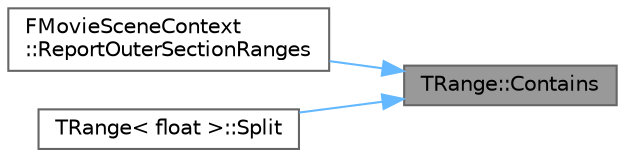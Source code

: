 digraph "TRange::Contains"
{
 // INTERACTIVE_SVG=YES
 // LATEX_PDF_SIZE
  bgcolor="transparent";
  edge [fontname=Helvetica,fontsize=10,labelfontname=Helvetica,labelfontsize=10];
  node [fontname=Helvetica,fontsize=10,shape=box,height=0.2,width=0.4];
  rankdir="RL";
  Node1 [id="Node000001",label="TRange::Contains",height=0.2,width=0.4,color="gray40", fillcolor="grey60", style="filled", fontcolor="black",tooltip="Check whether this range contains the specified element."];
  Node1 -> Node2 [id="edge1_Node000001_Node000002",dir="back",color="steelblue1",style="solid",tooltip=" "];
  Node2 [id="Node000002",label="FMovieSceneContext\l::ReportOuterSectionRanges",height=0.2,width=0.4,color="grey40", fillcolor="white", style="filled",URL="$dd/daf/structFMovieSceneContext.html#a7e9b41544d8c7eea04eb0b3db389c713",tooltip="Report the outer section pre and post roll ranges for the current context."];
  Node1 -> Node3 [id="edge2_Node000001_Node000003",dir="back",color="steelblue1",style="solid",tooltip=" "];
  Node3 [id="Node000003",label="TRange\< float \>::Split",height=0.2,width=0.4,color="grey40", fillcolor="white", style="filled",URL="$d0/d01/classTRange.html#a8d7a5a33421ae8f08d6c2cac93fe3397",tooltip=" "];
}
